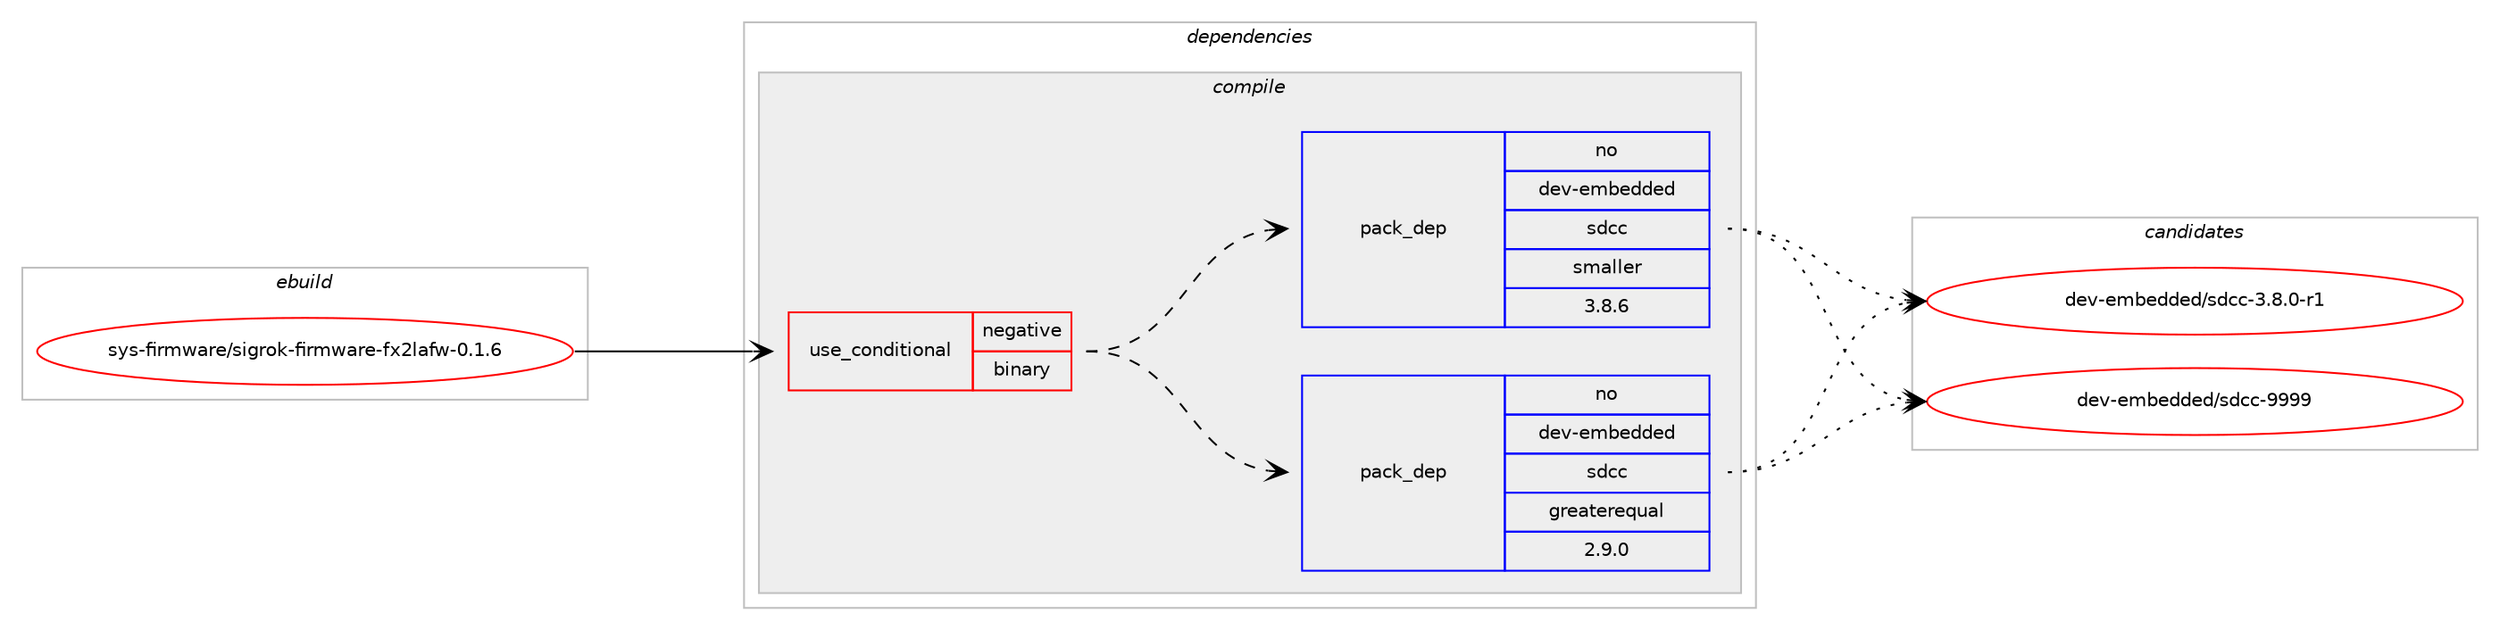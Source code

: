 digraph prolog {

# *************
# Graph options
# *************

newrank=true;
concentrate=true;
compound=true;
graph [rankdir=LR,fontname=Helvetica,fontsize=10,ranksep=1.5];#, ranksep=2.5, nodesep=0.2];
edge  [arrowhead=vee];
node  [fontname=Helvetica,fontsize=10];

# **********
# The ebuild
# **********

subgraph cluster_leftcol {
color=gray;
rank=same;
label=<<i>ebuild</i>>;
id [label="sys-firmware/sigrok-firmware-fx2lafw-0.1.6", color=red, width=4, href="../sys-firmware/sigrok-firmware-fx2lafw-0.1.6.svg"];
}

# ****************
# The dependencies
# ****************

subgraph cluster_midcol {
color=gray;
label=<<i>dependencies</i>>;
subgraph cluster_compile {
fillcolor="#eeeeee";
style=filled;
label=<<i>compile</i>>;
subgraph cond214186 {
dependency891198 [label=<<TABLE BORDER="0" CELLBORDER="1" CELLSPACING="0" CELLPADDING="4"><TR><TD ROWSPAN="3" CELLPADDING="10">use_conditional</TD></TR><TR><TD>negative</TD></TR><TR><TD>binary</TD></TR></TABLE>>, shape=none, color=red];
subgraph pack661396 {
dependency891199 [label=<<TABLE BORDER="0" CELLBORDER="1" CELLSPACING="0" CELLPADDING="4" WIDTH="220"><TR><TD ROWSPAN="6" CELLPADDING="30">pack_dep</TD></TR><TR><TD WIDTH="110">no</TD></TR><TR><TD>dev-embedded</TD></TR><TR><TD>sdcc</TD></TR><TR><TD>greaterequal</TD></TR><TR><TD>2.9.0</TD></TR></TABLE>>, shape=none, color=blue];
}
dependency891198:e -> dependency891199:w [weight=20,style="dashed",arrowhead="vee"];
subgraph pack661397 {
dependency891200 [label=<<TABLE BORDER="0" CELLBORDER="1" CELLSPACING="0" CELLPADDING="4" WIDTH="220"><TR><TD ROWSPAN="6" CELLPADDING="30">pack_dep</TD></TR><TR><TD WIDTH="110">no</TD></TR><TR><TD>dev-embedded</TD></TR><TR><TD>sdcc</TD></TR><TR><TD>smaller</TD></TR><TR><TD>3.8.6</TD></TR></TABLE>>, shape=none, color=blue];
}
dependency891198:e -> dependency891200:w [weight=20,style="dashed",arrowhead="vee"];
}
id:e -> dependency891198:w [weight=20,style="solid",arrowhead="vee"];
}
subgraph cluster_compileandrun {
fillcolor="#eeeeee";
style=filled;
label=<<i>compile and run</i>>;
}
subgraph cluster_run {
fillcolor="#eeeeee";
style=filled;
label=<<i>run</i>>;
}
}

# **************
# The candidates
# **************

subgraph cluster_choices {
rank=same;
color=gray;
label=<<i>candidates</i>>;

subgraph choice661396 {
color=black;
nodesep=1;
choice10010111845101109981011001001011004711510099994551465646484511449 [label="dev-embedded/sdcc-3.8.0-r1", color=red, width=4,href="../dev-embedded/sdcc-3.8.0-r1.svg"];
choice10010111845101109981011001001011004711510099994557575757 [label="dev-embedded/sdcc-9999", color=red, width=4,href="../dev-embedded/sdcc-9999.svg"];
dependency891199:e -> choice10010111845101109981011001001011004711510099994551465646484511449:w [style=dotted,weight="100"];
dependency891199:e -> choice10010111845101109981011001001011004711510099994557575757:w [style=dotted,weight="100"];
}
subgraph choice661397 {
color=black;
nodesep=1;
choice10010111845101109981011001001011004711510099994551465646484511449 [label="dev-embedded/sdcc-3.8.0-r1", color=red, width=4,href="../dev-embedded/sdcc-3.8.0-r1.svg"];
choice10010111845101109981011001001011004711510099994557575757 [label="dev-embedded/sdcc-9999", color=red, width=4,href="../dev-embedded/sdcc-9999.svg"];
dependency891200:e -> choice10010111845101109981011001001011004711510099994551465646484511449:w [style=dotted,weight="100"];
dependency891200:e -> choice10010111845101109981011001001011004711510099994557575757:w [style=dotted,weight="100"];
}
}

}
